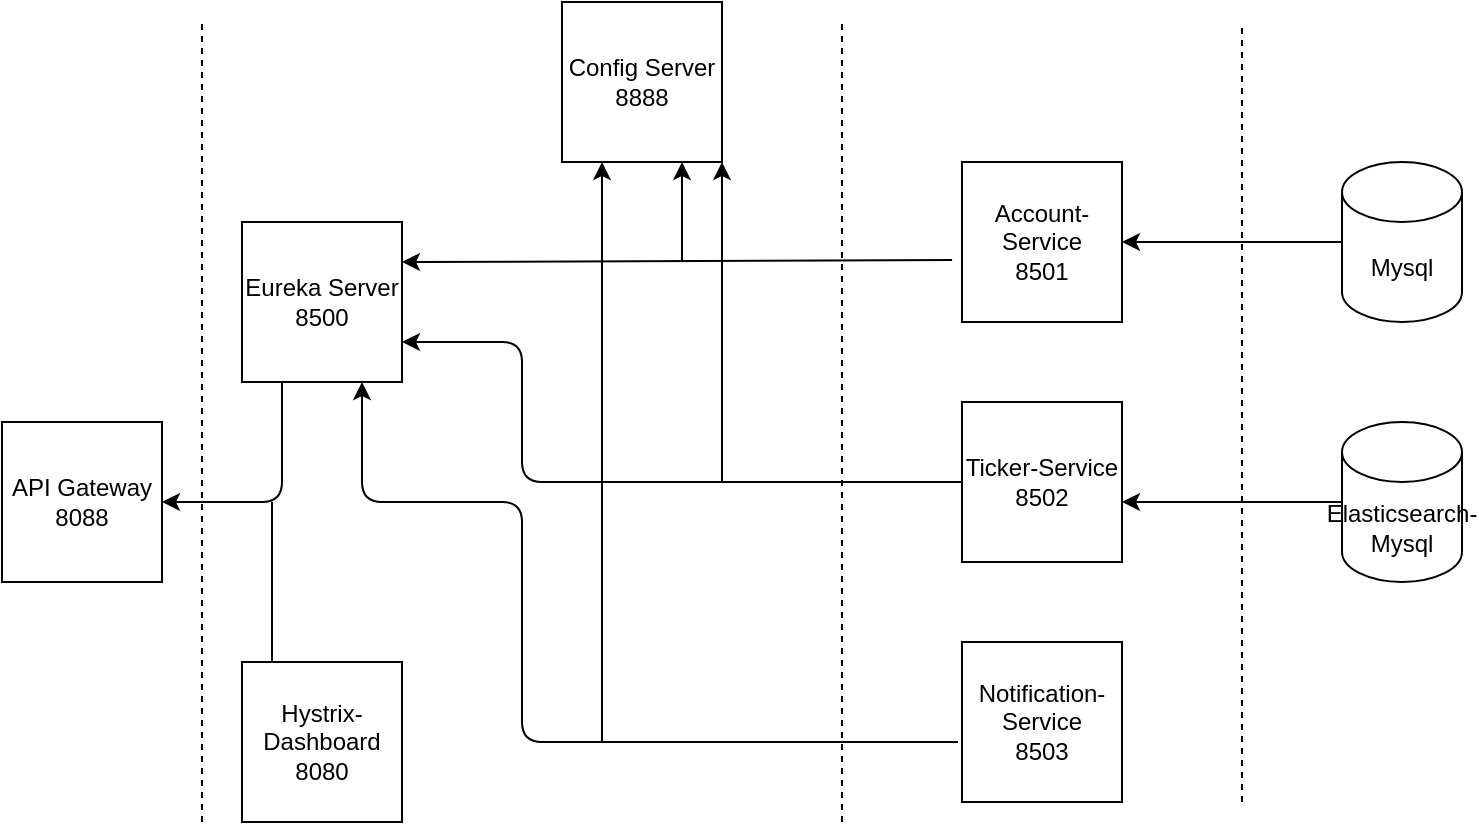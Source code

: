 <mxfile version="14.4.2" type="github"><diagram id="xcg2IqAI68lnqjuZshPk" name="Page-1"><mxGraphModel dx="946" dy="614" grid="1" gridSize="10" guides="1" tooltips="1" connect="1" arrows="1" fold="1" page="1" pageScale="1" pageWidth="827" pageHeight="1169" math="0" shadow="0"><root><mxCell id="0"/><mxCell id="1" parent="0"/><mxCell id="-gnBsV1Addfy51G0IlfW-1" value="API Gateway&lt;br&gt;8088" style="whiteSpace=wrap;html=1;aspect=fixed;" vertex="1" parent="1"><mxGeometry x="20" y="240" width="80" height="80" as="geometry"/></mxCell><mxCell id="-gnBsV1Addfy51G0IlfW-2" value="Config Server&lt;br&gt;8888" style="whiteSpace=wrap;html=1;aspect=fixed;" vertex="1" parent="1"><mxGeometry x="300" y="30" width="80" height="80" as="geometry"/></mxCell><mxCell id="-gnBsV1Addfy51G0IlfW-3" value="Hystrix-Dashboard&lt;br&gt;8080" style="whiteSpace=wrap;html=1;aspect=fixed;" vertex="1" parent="1"><mxGeometry x="140" y="360" width="80" height="80" as="geometry"/></mxCell><mxCell id="-gnBsV1Addfy51G0IlfW-4" value="Eureka Server&lt;br&gt;8500" style="whiteSpace=wrap;html=1;aspect=fixed;" vertex="1" parent="1"><mxGeometry x="140" y="140" width="80" height="80" as="geometry"/></mxCell><mxCell id="-gnBsV1Addfy51G0IlfW-5" value="Ticker-Service&lt;br&gt;8502" style="whiteSpace=wrap;html=1;aspect=fixed;" vertex="1" parent="1"><mxGeometry x="500" y="230" width="80" height="80" as="geometry"/></mxCell><mxCell id="-gnBsV1Addfy51G0IlfW-6" value="Notification-Service&lt;br&gt;8503" style="whiteSpace=wrap;html=1;aspect=fixed;" vertex="1" parent="1"><mxGeometry x="500" y="350" width="80" height="80" as="geometry"/></mxCell><mxCell id="-gnBsV1Addfy51G0IlfW-7" value="Account-Service&lt;br&gt;8501" style="whiteSpace=wrap;html=1;aspect=fixed;" vertex="1" parent="1"><mxGeometry x="500" y="110" width="80" height="80" as="geometry"/></mxCell><mxCell id="-gnBsV1Addfy51G0IlfW-8" value="Mysql" style="shape=cylinder3;whiteSpace=wrap;html=1;boundedLbl=1;backgroundOutline=1;size=15;" vertex="1" parent="1"><mxGeometry x="690" y="110" width="60" height="80" as="geometry"/></mxCell><mxCell id="-gnBsV1Addfy51G0IlfW-9" value="Elasticsearch-Mysql" style="shape=cylinder3;whiteSpace=wrap;html=1;boundedLbl=1;backgroundOutline=1;size=15;" vertex="1" parent="1"><mxGeometry x="690" y="240" width="60" height="80" as="geometry"/></mxCell><mxCell id="-gnBsV1Addfy51G0IlfW-10" value="" style="endArrow=none;dashed=1;html=1;" edge="1" parent="1"><mxGeometry width="50" height="50" relative="1" as="geometry"><mxPoint x="440" y="440" as="sourcePoint"/><mxPoint x="440" y="40" as="targetPoint"/></mxGeometry></mxCell><mxCell id="-gnBsV1Addfy51G0IlfW-11" value="" style="endArrow=none;dashed=1;html=1;" edge="1" parent="1"><mxGeometry width="50" height="50" relative="1" as="geometry"><mxPoint x="640" y="430" as="sourcePoint"/><mxPoint x="640" y="40" as="targetPoint"/></mxGeometry></mxCell><mxCell id="-gnBsV1Addfy51G0IlfW-12" value="" style="endArrow=none;dashed=1;html=1;" edge="1" parent="1"><mxGeometry width="50" height="50" relative="1" as="geometry"><mxPoint x="120" y="440" as="sourcePoint"/><mxPoint x="120" y="40" as="targetPoint"/></mxGeometry></mxCell><mxCell id="-gnBsV1Addfy51G0IlfW-13" value="" style="endArrow=classic;html=1;exitX=0;exitY=0.5;exitDx=0;exitDy=0;exitPerimeter=0;" edge="1" parent="1" source="-gnBsV1Addfy51G0IlfW-8"><mxGeometry width="50" height="50" relative="1" as="geometry"><mxPoint x="390" y="200" as="sourcePoint"/><mxPoint x="580" y="150" as="targetPoint"/></mxGeometry></mxCell><mxCell id="-gnBsV1Addfy51G0IlfW-14" value="" style="endArrow=classic;html=1;exitX=-0.062;exitY=0.613;exitDx=0;exitDy=0;exitPerimeter=0;entryX=1;entryY=0.25;entryDx=0;entryDy=0;" edge="1" parent="1" source="-gnBsV1Addfy51G0IlfW-7" target="-gnBsV1Addfy51G0IlfW-4"><mxGeometry width="50" height="50" relative="1" as="geometry"><mxPoint x="389" y="175" as="sourcePoint"/><mxPoint x="439" y="125" as="targetPoint"/></mxGeometry></mxCell><mxCell id="-gnBsV1Addfy51G0IlfW-15" value="" style="endArrow=classic;html=1;exitX=0;exitY=0.5;exitDx=0;exitDy=0;exitPerimeter=0;" edge="1" parent="1" source="-gnBsV1Addfy51G0IlfW-9"><mxGeometry width="50" height="50" relative="1" as="geometry"><mxPoint x="530" y="330" as="sourcePoint"/><mxPoint x="580" y="280" as="targetPoint"/></mxGeometry></mxCell><mxCell id="-gnBsV1Addfy51G0IlfW-16" value="" style="endArrow=classic;html=1;exitX=-0.025;exitY=0.625;exitDx=0;exitDy=0;entryX=0.75;entryY=1;entryDx=0;entryDy=0;exitPerimeter=0;" edge="1" parent="1" source="-gnBsV1Addfy51G0IlfW-6" target="-gnBsV1Addfy51G0IlfW-4"><mxGeometry width="50" height="50" relative="1" as="geometry"><mxPoint x="364" y="380" as="sourcePoint"/><mxPoint x="414" y="330" as="targetPoint"/><Array as="points"><mxPoint x="280" y="400"/><mxPoint x="280" y="280"/><mxPoint x="200" y="280"/></Array></mxGeometry></mxCell><mxCell id="-gnBsV1Addfy51G0IlfW-17" value="" style="endArrow=classic;html=1;exitX=0;exitY=0.5;exitDx=0;exitDy=0;entryX=1;entryY=0.75;entryDx=0;entryDy=0;" edge="1" parent="1" source="-gnBsV1Addfy51G0IlfW-5" target="-gnBsV1Addfy51G0IlfW-4"><mxGeometry width="50" height="50" relative="1" as="geometry"><mxPoint x="390" y="200" as="sourcePoint"/><mxPoint x="280" y="150" as="targetPoint"/><Array as="points"><mxPoint x="280" y="270"/><mxPoint x="280" y="200"/></Array></mxGeometry></mxCell><mxCell id="-gnBsV1Addfy51G0IlfW-18" value="" style="endArrow=classic;html=1;entryX=0.75;entryY=1;entryDx=0;entryDy=0;" edge="1" parent="1" target="-gnBsV1Addfy51G0IlfW-2"><mxGeometry width="50" height="50" relative="1" as="geometry"><mxPoint x="360" y="160" as="sourcePoint"/><mxPoint x="410" y="110" as="targetPoint"/></mxGeometry></mxCell><mxCell id="-gnBsV1Addfy51G0IlfW-19" value="" style="endArrow=classic;html=1;entryX=1;entryY=1;entryDx=0;entryDy=0;" edge="1" parent="1" target="-gnBsV1Addfy51G0IlfW-2"><mxGeometry width="50" height="50" relative="1" as="geometry"><mxPoint x="380" y="270" as="sourcePoint"/><mxPoint x="440" y="150" as="targetPoint"/></mxGeometry></mxCell><mxCell id="-gnBsV1Addfy51G0IlfW-20" value="" style="endArrow=classic;html=1;entryX=0.25;entryY=1;entryDx=0;entryDy=0;" edge="1" parent="1" target="-gnBsV1Addfy51G0IlfW-2"><mxGeometry width="50" height="50" relative="1" as="geometry"><mxPoint x="320" y="400" as="sourcePoint"/><mxPoint x="440" y="150" as="targetPoint"/></mxGeometry></mxCell><mxCell id="-gnBsV1Addfy51G0IlfW-21" value="" style="endArrow=classic;html=1;exitX=0.25;exitY=1;exitDx=0;exitDy=0;entryX=1;entryY=0.5;entryDx=0;entryDy=0;" edge="1" parent="1" source="-gnBsV1Addfy51G0IlfW-4" target="-gnBsV1Addfy51G0IlfW-1"><mxGeometry width="50" height="50" relative="1" as="geometry"><mxPoint x="390" y="200" as="sourcePoint"/><mxPoint x="440" y="150" as="targetPoint"/><Array as="points"><mxPoint x="160" y="280"/></Array></mxGeometry></mxCell><mxCell id="-gnBsV1Addfy51G0IlfW-22" value="" style="endArrow=none;html=1;" edge="1" parent="1"><mxGeometry width="50" height="50" relative="1" as="geometry"><mxPoint x="155" y="360" as="sourcePoint"/><mxPoint x="155" y="280" as="targetPoint"/></mxGeometry></mxCell></root></mxGraphModel></diagram></mxfile>
